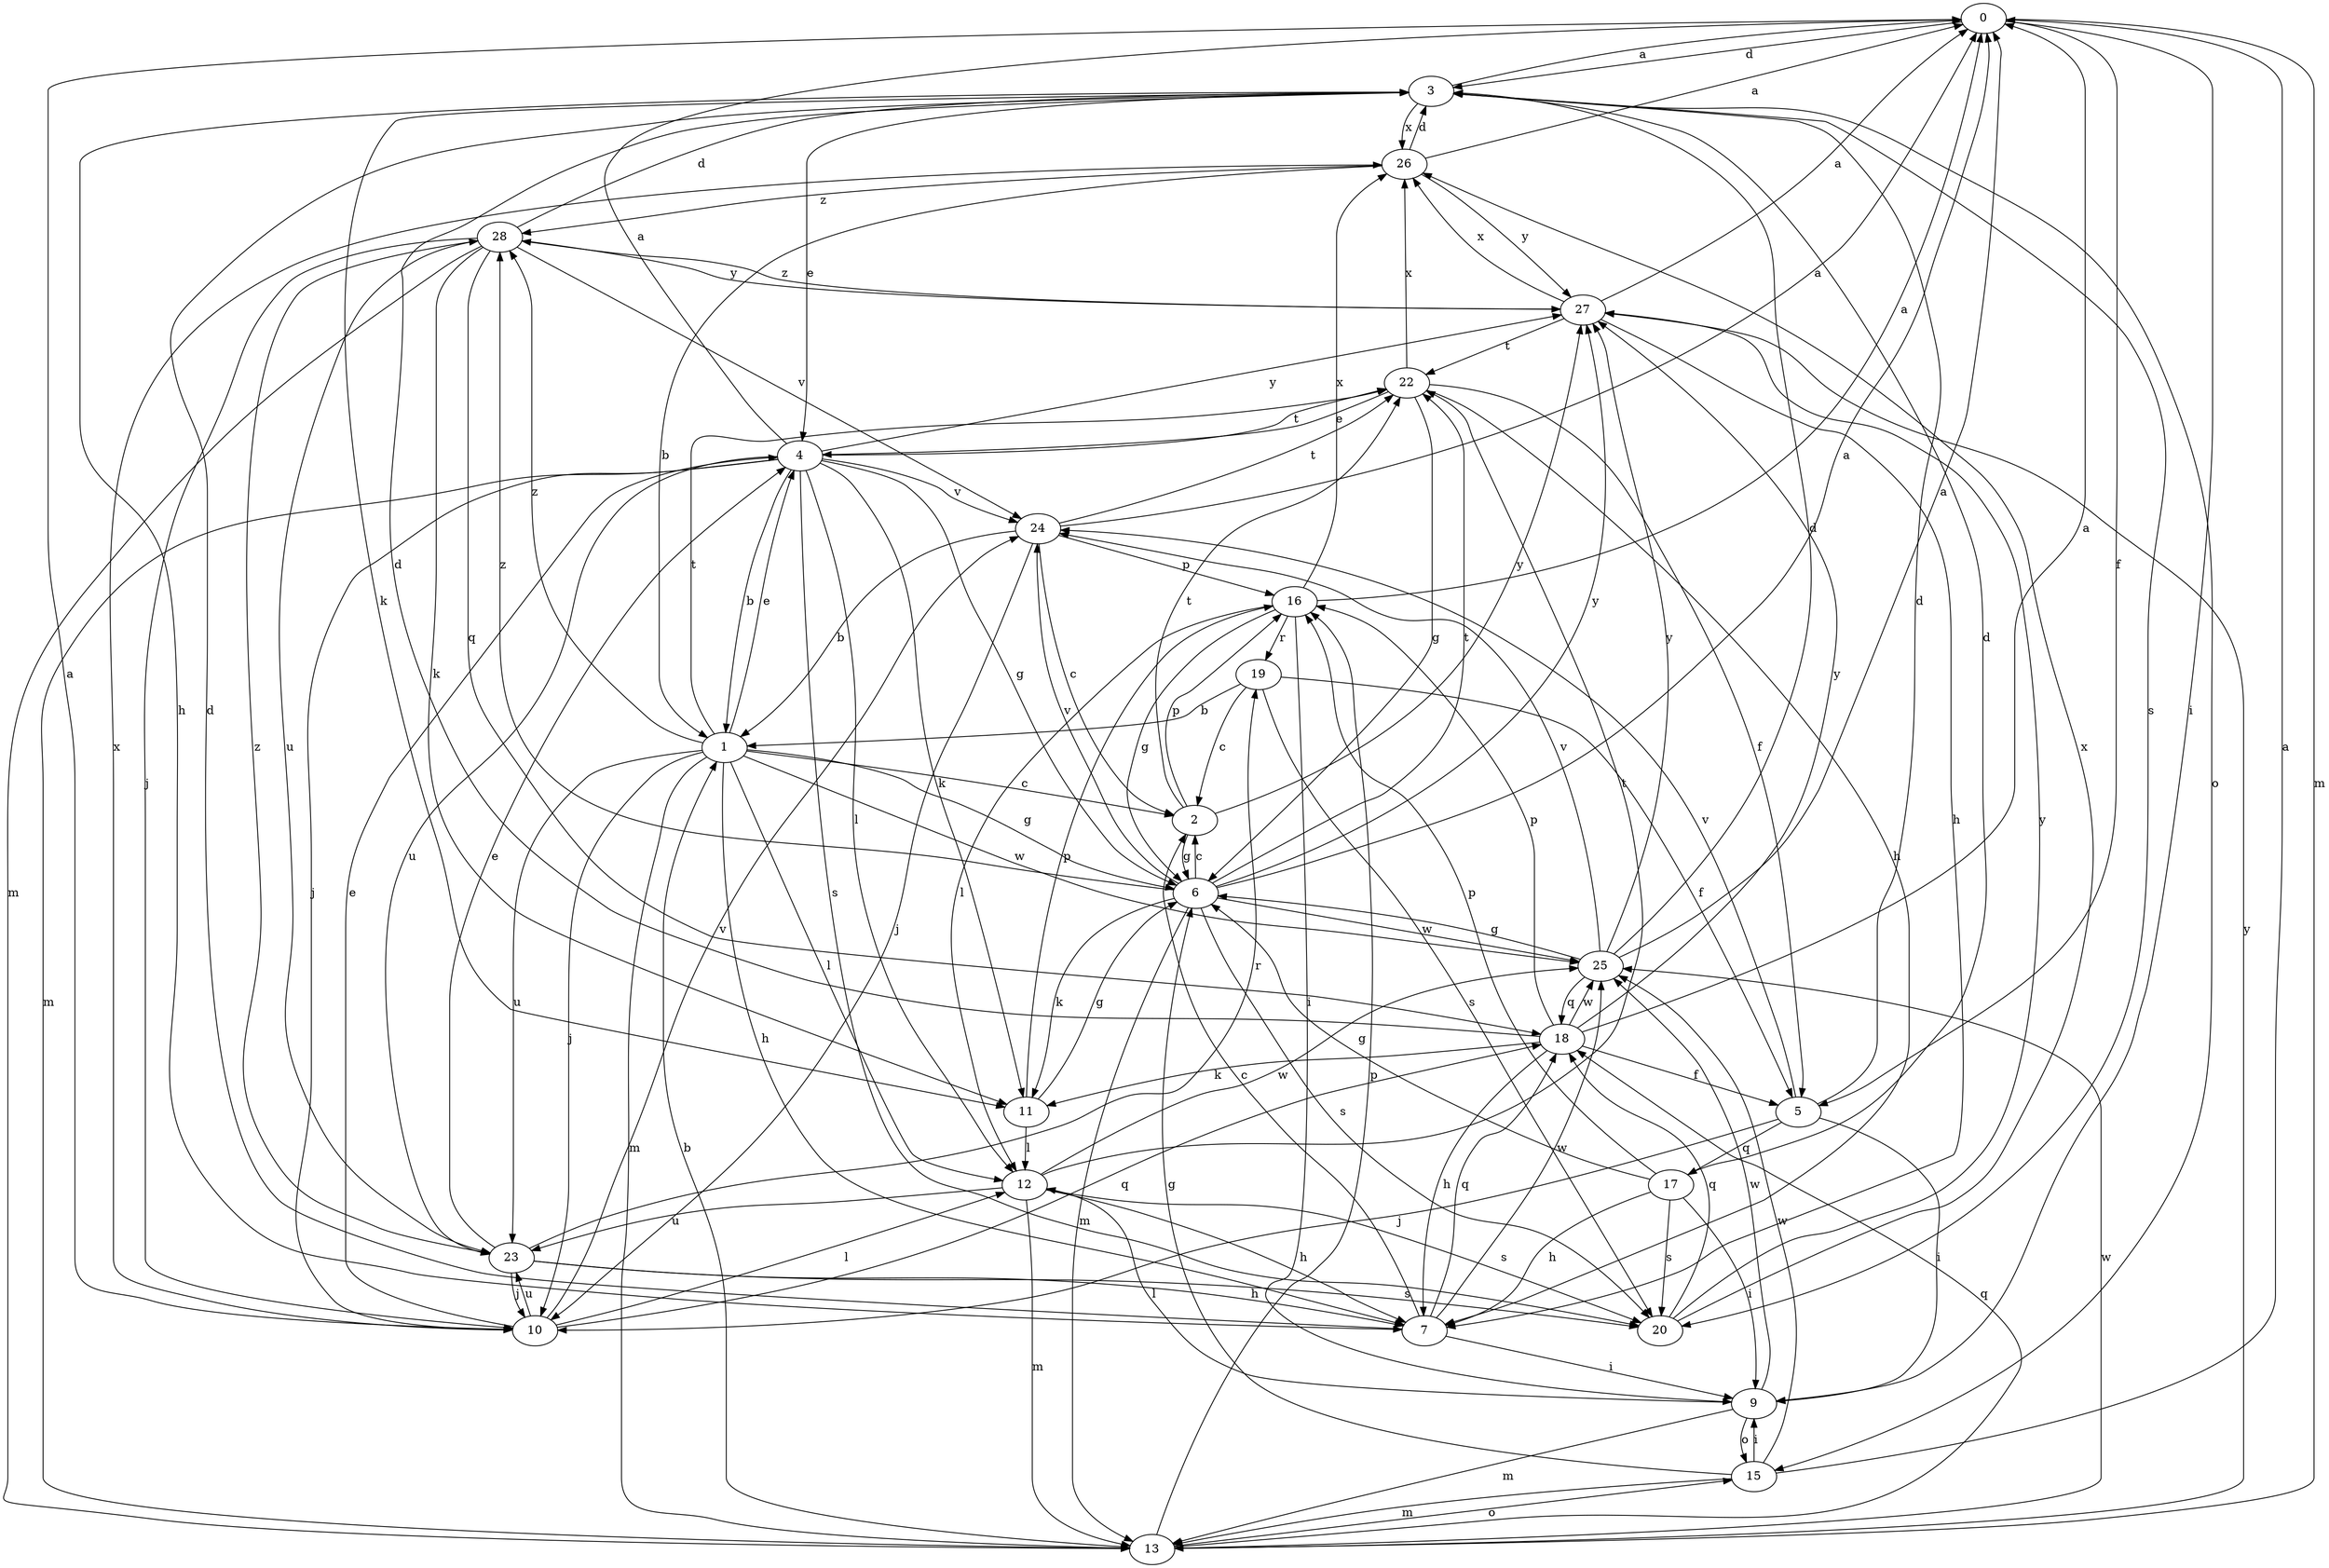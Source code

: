 strict digraph  {
0;
1;
2;
3;
4;
5;
6;
7;
9;
10;
11;
12;
13;
15;
16;
17;
18;
19;
20;
22;
23;
24;
25;
26;
27;
28;
0 -> 3  [label=d];
0 -> 5  [label=f];
0 -> 9  [label=i];
0 -> 13  [label=m];
1 -> 2  [label=c];
1 -> 4  [label=e];
1 -> 6  [label=g];
1 -> 7  [label=h];
1 -> 10  [label=j];
1 -> 12  [label=l];
1 -> 13  [label=m];
1 -> 22  [label=t];
1 -> 23  [label=u];
1 -> 25  [label=w];
1 -> 28  [label=z];
2 -> 6  [label=g];
2 -> 16  [label=p];
2 -> 22  [label=t];
2 -> 27  [label=y];
3 -> 0  [label=a];
3 -> 4  [label=e];
3 -> 7  [label=h];
3 -> 11  [label=k];
3 -> 15  [label=o];
3 -> 20  [label=s];
3 -> 26  [label=x];
4 -> 0  [label=a];
4 -> 1  [label=b];
4 -> 6  [label=g];
4 -> 10  [label=j];
4 -> 11  [label=k];
4 -> 12  [label=l];
4 -> 13  [label=m];
4 -> 20  [label=s];
4 -> 22  [label=t];
4 -> 23  [label=u];
4 -> 24  [label=v];
4 -> 27  [label=y];
5 -> 3  [label=d];
5 -> 9  [label=i];
5 -> 10  [label=j];
5 -> 17  [label=q];
5 -> 24  [label=v];
6 -> 0  [label=a];
6 -> 2  [label=c];
6 -> 11  [label=k];
6 -> 13  [label=m];
6 -> 20  [label=s];
6 -> 22  [label=t];
6 -> 24  [label=v];
6 -> 25  [label=w];
6 -> 27  [label=y];
6 -> 28  [label=z];
7 -> 2  [label=c];
7 -> 3  [label=d];
7 -> 9  [label=i];
7 -> 18  [label=q];
7 -> 25  [label=w];
9 -> 12  [label=l];
9 -> 13  [label=m];
9 -> 15  [label=o];
9 -> 25  [label=w];
10 -> 0  [label=a];
10 -> 4  [label=e];
10 -> 12  [label=l];
10 -> 18  [label=q];
10 -> 23  [label=u];
10 -> 24  [label=v];
10 -> 26  [label=x];
11 -> 6  [label=g];
11 -> 12  [label=l];
11 -> 16  [label=p];
12 -> 7  [label=h];
12 -> 13  [label=m];
12 -> 20  [label=s];
12 -> 22  [label=t];
12 -> 23  [label=u];
12 -> 25  [label=w];
13 -> 1  [label=b];
13 -> 15  [label=o];
13 -> 16  [label=p];
13 -> 18  [label=q];
13 -> 25  [label=w];
13 -> 27  [label=y];
15 -> 0  [label=a];
15 -> 6  [label=g];
15 -> 9  [label=i];
15 -> 13  [label=m];
15 -> 25  [label=w];
16 -> 0  [label=a];
16 -> 6  [label=g];
16 -> 9  [label=i];
16 -> 12  [label=l];
16 -> 19  [label=r];
16 -> 26  [label=x];
17 -> 3  [label=d];
17 -> 6  [label=g];
17 -> 7  [label=h];
17 -> 9  [label=i];
17 -> 16  [label=p];
17 -> 20  [label=s];
18 -> 0  [label=a];
18 -> 3  [label=d];
18 -> 5  [label=f];
18 -> 7  [label=h];
18 -> 11  [label=k];
18 -> 16  [label=p];
18 -> 25  [label=w];
18 -> 27  [label=y];
19 -> 1  [label=b];
19 -> 2  [label=c];
19 -> 5  [label=f];
19 -> 20  [label=s];
20 -> 18  [label=q];
20 -> 26  [label=x];
20 -> 27  [label=y];
22 -> 4  [label=e];
22 -> 5  [label=f];
22 -> 6  [label=g];
22 -> 7  [label=h];
22 -> 26  [label=x];
23 -> 4  [label=e];
23 -> 7  [label=h];
23 -> 10  [label=j];
23 -> 19  [label=r];
23 -> 20  [label=s];
23 -> 28  [label=z];
24 -> 0  [label=a];
24 -> 1  [label=b];
24 -> 2  [label=c];
24 -> 10  [label=j];
24 -> 16  [label=p];
24 -> 22  [label=t];
25 -> 0  [label=a];
25 -> 3  [label=d];
25 -> 6  [label=g];
25 -> 18  [label=q];
25 -> 24  [label=v];
25 -> 27  [label=y];
26 -> 0  [label=a];
26 -> 1  [label=b];
26 -> 3  [label=d];
26 -> 27  [label=y];
26 -> 28  [label=z];
27 -> 0  [label=a];
27 -> 7  [label=h];
27 -> 22  [label=t];
27 -> 26  [label=x];
27 -> 28  [label=z];
28 -> 3  [label=d];
28 -> 10  [label=j];
28 -> 11  [label=k];
28 -> 13  [label=m];
28 -> 18  [label=q];
28 -> 23  [label=u];
28 -> 24  [label=v];
28 -> 27  [label=y];
}
